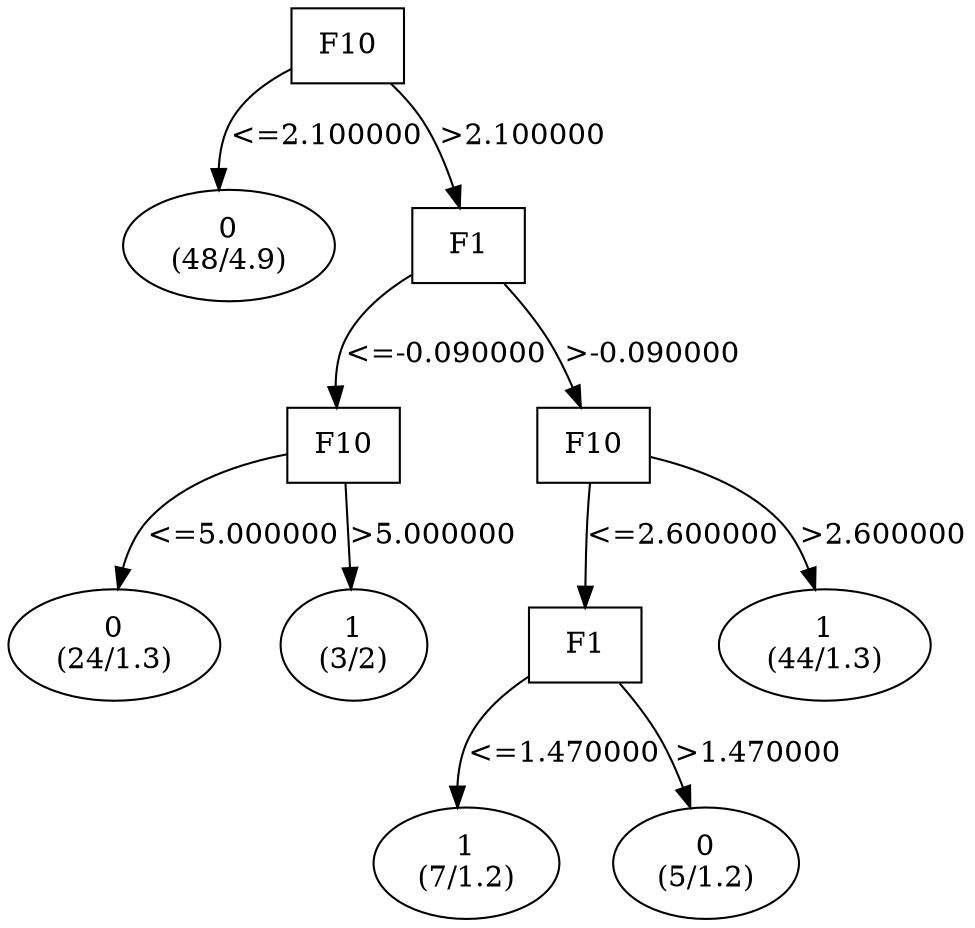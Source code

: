 digraph YaDT {
n0 [ shape=box, label="F10\n"]
n0 -> n1 [label="<=2.100000"]
n1 [ shape=ellipse, label="0\n(48/4.9)"]
n0 -> n2 [label=">2.100000"]
n2 [ shape=box, label="F1\n"]
n2 -> n3 [label="<=-0.090000"]
n3 [ shape=box, label="F10\n"]
n3 -> n4 [label="<=5.000000"]
n4 [ shape=ellipse, label="0\n(24/1.3)"]
n3 -> n5 [label=">5.000000"]
n5 [ shape=ellipse, label="1\n(3/2)"]
n2 -> n7 [label=">-0.090000"]
n7 [ shape=box, label="F10\n"]
n7 -> n8 [label="<=2.600000"]
n8 [ shape=box, label="F1\n"]
n8 -> n9 [label="<=1.470000"]
n9 [ shape=ellipse, label="1\n(7/1.2)"]
n8 -> n10 [label=">1.470000"]
n10 [ shape=ellipse, label="0\n(5/1.2)"]
n7 -> n12 [label=">2.600000"]
n12 [ shape=ellipse, label="1\n(44/1.3)"]
}
